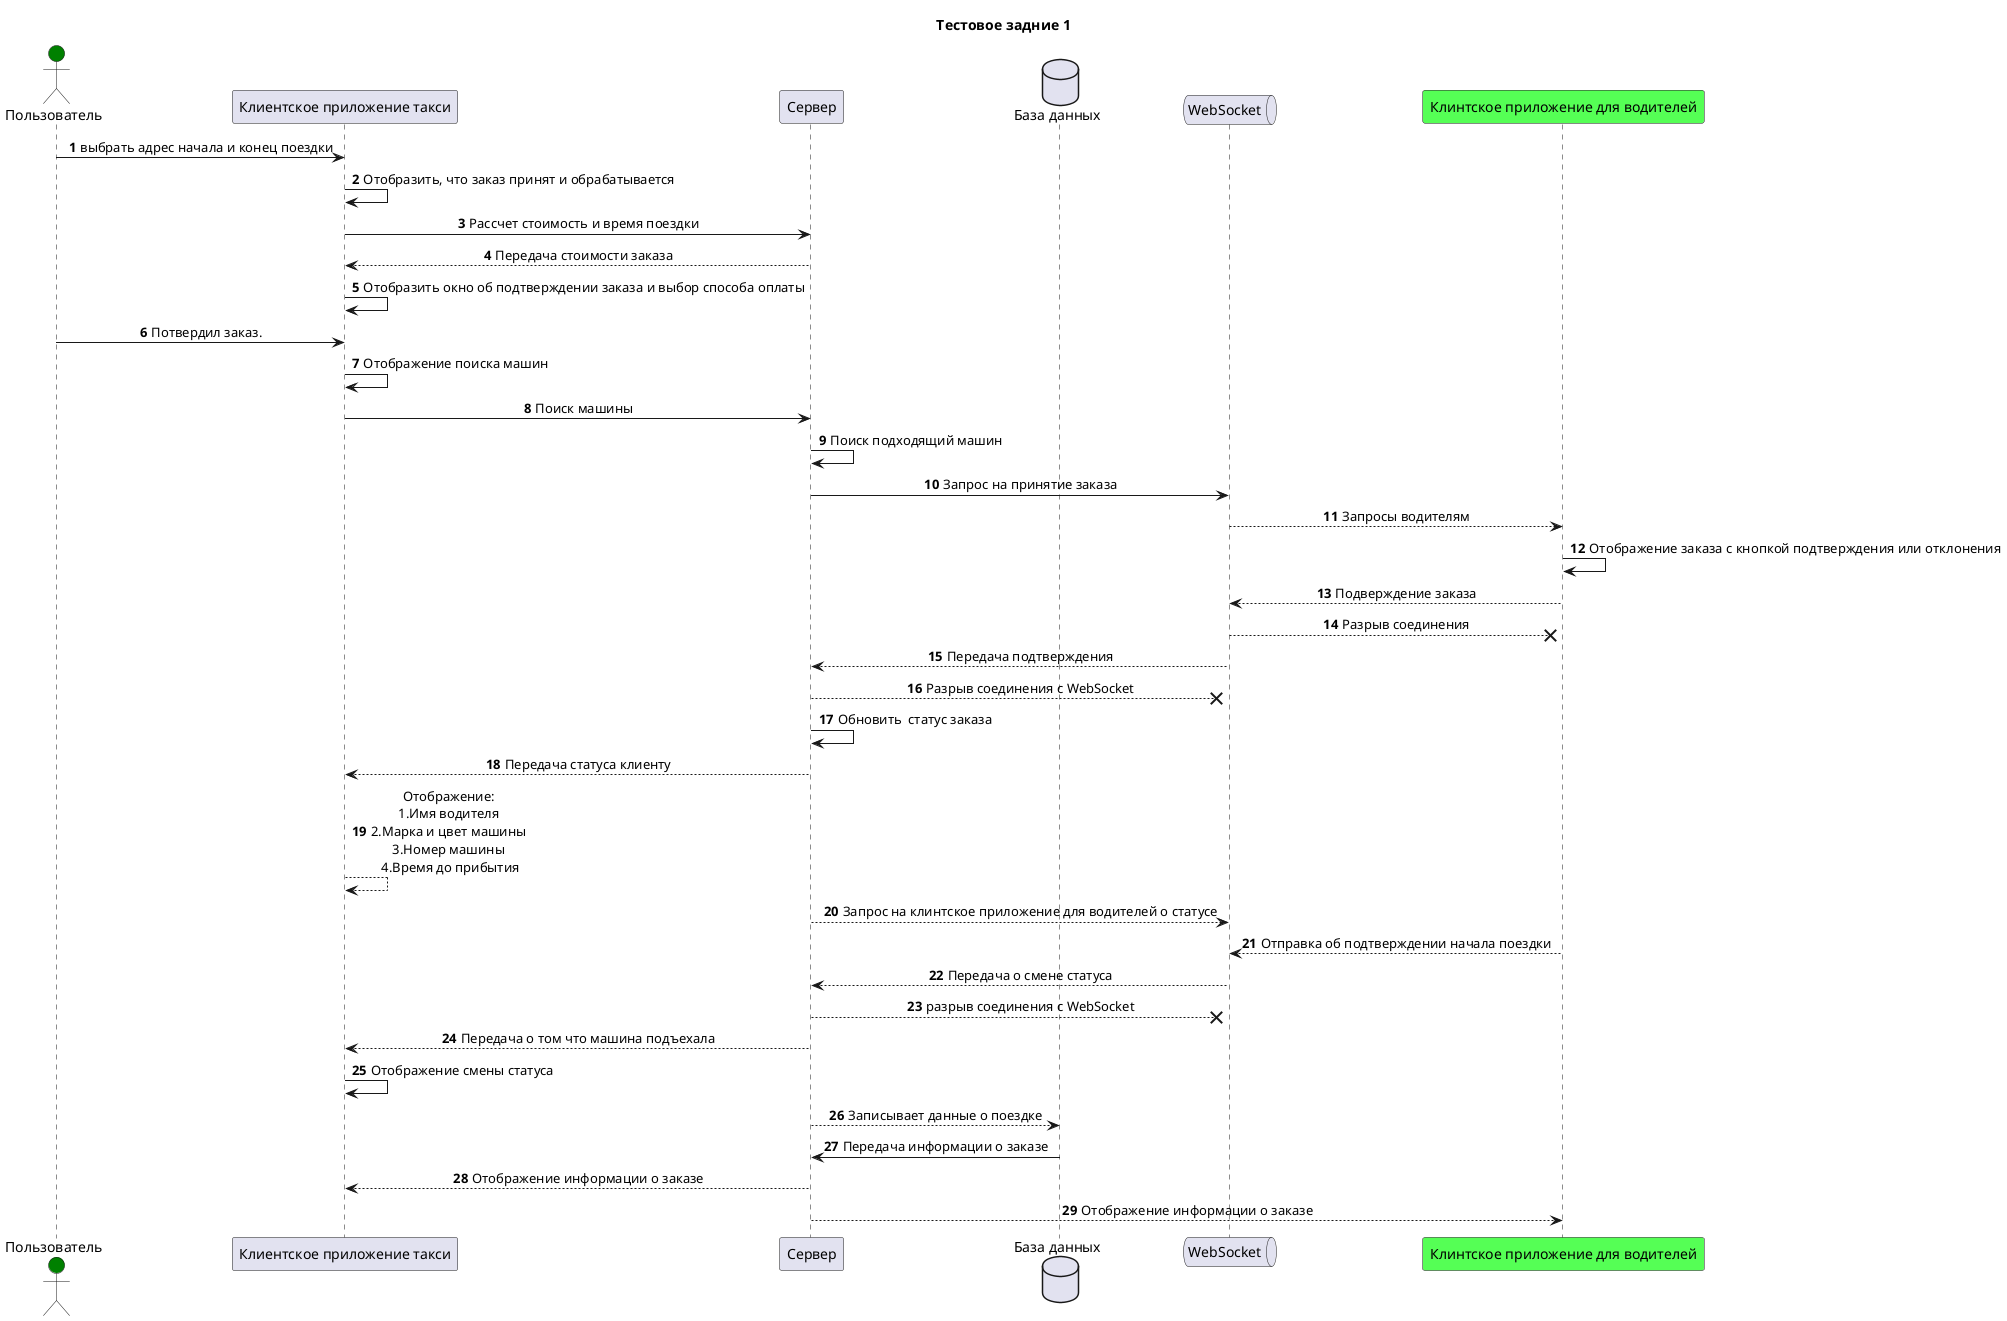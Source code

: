 @startuml
skinparam{
Maxessagesize 200
}
skinparam sequence{
ParticipantPadding 30
MessageAlign center
}
title "Тестовое задние 1"
Actor "Пользователь" as User  #green
participant "Клиентское приложение такси" as Taxi
participant "Сервер" as Server order 5
participant "Клинтское приложение для водителей" as Driver order 30 #5f5
database "База данных" as db order 10
queue "WebSocket" as br order 20
autonumber
User -> Taxi: выбрать адрес начала и конец поездки
Taxi -> Taxi: Отобразить, что заказ принят и обрабатывается
Taxi -> Server: Рассчет стоимость и время поездки
Server --> Taxi: Передача стоимости заказа

Taxi-> Taxi: Отобразить окно об подтверждении заказа и выбор способа оплаты
User -> Taxi: Потвердил заказ.
Taxi -> Taxi: Отображение поиска машин
Taxi-> Server: Поиск машины

Server-> Server: Поиск подходящий машин


Server -> br: Запрос на принятие заказа
br --> Driver: Запросы водителям
Driver-> Driver: Отображение заказа с кнопкой подтверждения или отклонения

Driver --> br: Подверждение заказа
br--x Driver: Разрыв соединения
br--> Server: Передача подтверждения
Server--x br: Разрыв соединения с WebSocket
Server -> Server: Обновить  статус заказа
Server-->Taxi: Передача статуса клиенту
Taxi --> Taxi : Отображение: \n1.Имя водителя \n2.Марка и цвет машины \n3.Номер машины \n4.Время до прибытия
Server --> br : Запрос на клинтское приложение для водителей о статусе

Driver--> br: Отправка об подтверждении начала поездки
br --> Server : Передача о смене статуса
Server --x br : разрыв соединения с WebSocket
Server --> Taxi : Передача о том что машина подъехала
Taxi -> Taxi : Отображение смены статуса

Server --> db: Записывает данные о поездке
db ->Server: Передача информации о заказе
Server --> Taxi : Отображение информации о заказе
Server --> Driver: Отображение информации о заказе







@enduml